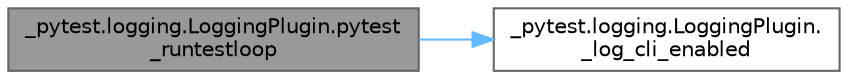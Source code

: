 digraph "_pytest.logging.LoggingPlugin.pytest_runtestloop"
{
 // LATEX_PDF_SIZE
  bgcolor="transparent";
  edge [fontname=Helvetica,fontsize=10,labelfontname=Helvetica,labelfontsize=10];
  node [fontname=Helvetica,fontsize=10,shape=box,height=0.2,width=0.4];
  rankdir="LR";
  Node1 [id="Node000001",label="_pytest.logging.LoggingPlugin.pytest\l_runtestloop",height=0.2,width=0.4,color="gray40", fillcolor="grey60", style="filled", fontcolor="black",tooltip=" "];
  Node1 -> Node2 [id="edge1_Node000001_Node000002",color="steelblue1",style="solid",tooltip=" "];
  Node2 [id="Node000002",label="_pytest.logging.LoggingPlugin.\l_log_cli_enabled",height=0.2,width=0.4,color="grey40", fillcolor="white", style="filled",URL="$class__pytest_1_1logging_1_1_logging_plugin.html#ab562954e9ee60155b3440e6f0114db63",tooltip=" "];
}

